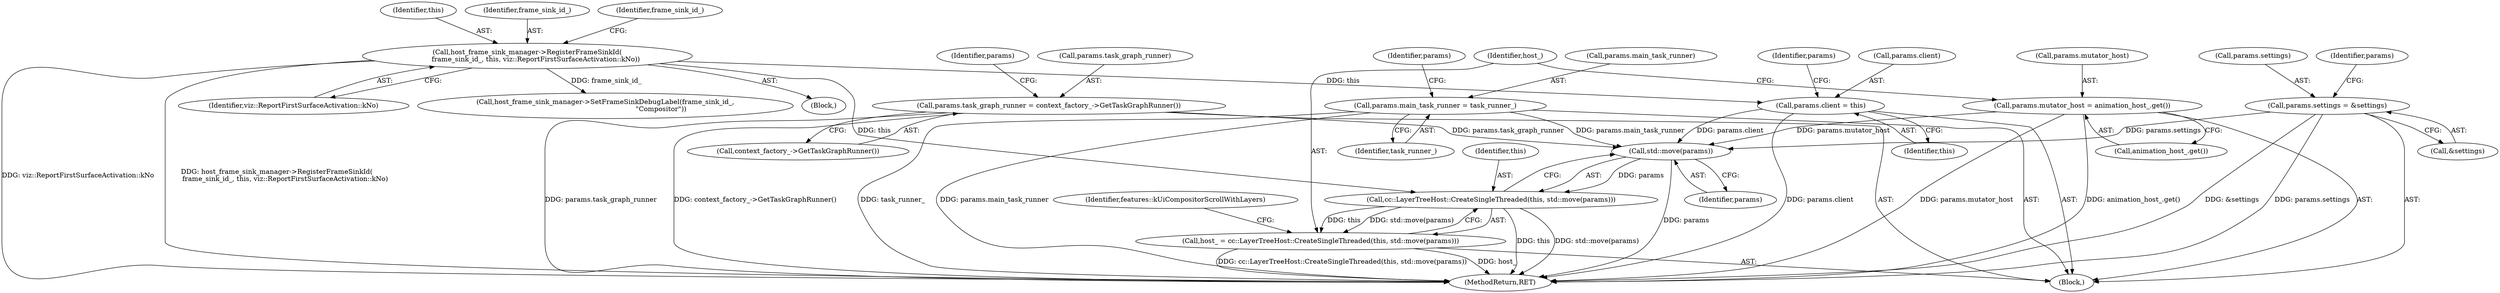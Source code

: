 digraph "0_Chrome_0d68cbd77addd38909101f76847deea56de00524@API" {
"1000403" [label="(Call,std::move(params))"];
"1000383" [label="(Call,params.settings = &settings)"];
"1000378" [label="(Call,params.task_graph_runner = context_factory_->GetTaskGraphRunner())"];
"1000389" [label="(Call,params.main_task_runner = task_runner_)"];
"1000373" [label="(Call,params.client = this)"];
"1000112" [label="(Call,host_frame_sink_manager->RegisterFrameSinkId(\n        frame_sink_id_, this, viz::ReportFirstSurfaceActivation::kNo))"];
"1000394" [label="(Call,params.mutator_host = animation_host_.get())"];
"1000401" [label="(Call,cc::LayerTreeHost::CreateSingleThreaded(this, std::move(params)))"];
"1000399" [label="(Call,host_ = cc::LayerTreeHost::CreateSingleThreaded(this, std::move(params)))"];
"1000379" [label="(Call,params.task_graph_runner)"];
"1000383" [label="(Call,params.settings = &settings)"];
"1000104" [label="(Block,)"];
"1000394" [label="(Call,params.mutator_host = animation_host_.get())"];
"1000393" [label="(Identifier,task_runner_)"];
"1000382" [label="(Call,context_factory_->GetTaskGraphRunner())"];
"1000107" [label="(Block,)"];
"1000373" [label="(Call,params.client = this)"];
"1000114" [label="(Identifier,this)"];
"1000113" [label="(Identifier,frame_sink_id_)"];
"1000112" [label="(Call,host_frame_sink_manager->RegisterFrameSinkId(\n        frame_sink_id_, this, viz::ReportFirstSurfaceActivation::kNo))"];
"1000399" [label="(Call,host_ = cc::LayerTreeHost::CreateSingleThreaded(this, std::move(params)))"];
"1000402" [label="(Identifier,this)"];
"1000380" [label="(Identifier,params)"];
"1000115" [label="(Identifier,viz::ReportFirstSurfaceActivation::kNo)"];
"1000401" [label="(Call,cc::LayerTreeHost::CreateSingleThreaded(this, std::move(params)))"];
"1000116" [label="(Call,host_frame_sink_manager->SetFrameSinkDebugLabel(frame_sink_id_,\n                                                    \"Compositor\"))"];
"1000378" [label="(Call,params.task_graph_runner = context_factory_->GetTaskGraphRunner())"];
"1000395" [label="(Call,params.mutator_host)"];
"1000437" [label="(MethodReturn,RET)"];
"1000404" [label="(Identifier,params)"];
"1000391" [label="(Identifier,params)"];
"1000390" [label="(Call,params.main_task_runner)"];
"1000403" [label="(Call,std::move(params))"];
"1000384" [label="(Call,params.settings)"];
"1000117" [label="(Identifier,frame_sink_id_)"];
"1000374" [label="(Call,params.client)"];
"1000377" [label="(Identifier,this)"];
"1000408" [label="(Identifier,features::kUiCompositorScrollWithLayers)"];
"1000398" [label="(Call,animation_host_.get())"];
"1000387" [label="(Call,&settings)"];
"1000385" [label="(Identifier,params)"];
"1000396" [label="(Identifier,params)"];
"1000389" [label="(Call,params.main_task_runner = task_runner_)"];
"1000400" [label="(Identifier,host_)"];
"1000403" -> "1000401"  [label="AST: "];
"1000403" -> "1000404"  [label="CFG: "];
"1000404" -> "1000403"  [label="AST: "];
"1000401" -> "1000403"  [label="CFG: "];
"1000403" -> "1000437"  [label="DDG: params"];
"1000403" -> "1000401"  [label="DDG: params"];
"1000383" -> "1000403"  [label="DDG: params.settings"];
"1000378" -> "1000403"  [label="DDG: params.task_graph_runner"];
"1000389" -> "1000403"  [label="DDG: params.main_task_runner"];
"1000373" -> "1000403"  [label="DDG: params.client"];
"1000394" -> "1000403"  [label="DDG: params.mutator_host"];
"1000383" -> "1000104"  [label="AST: "];
"1000383" -> "1000387"  [label="CFG: "];
"1000384" -> "1000383"  [label="AST: "];
"1000387" -> "1000383"  [label="AST: "];
"1000391" -> "1000383"  [label="CFG: "];
"1000383" -> "1000437"  [label="DDG: params.settings"];
"1000383" -> "1000437"  [label="DDG: &settings"];
"1000378" -> "1000104"  [label="AST: "];
"1000378" -> "1000382"  [label="CFG: "];
"1000379" -> "1000378"  [label="AST: "];
"1000382" -> "1000378"  [label="AST: "];
"1000385" -> "1000378"  [label="CFG: "];
"1000378" -> "1000437"  [label="DDG: params.task_graph_runner"];
"1000378" -> "1000437"  [label="DDG: context_factory_->GetTaskGraphRunner()"];
"1000389" -> "1000104"  [label="AST: "];
"1000389" -> "1000393"  [label="CFG: "];
"1000390" -> "1000389"  [label="AST: "];
"1000393" -> "1000389"  [label="AST: "];
"1000396" -> "1000389"  [label="CFG: "];
"1000389" -> "1000437"  [label="DDG: task_runner_"];
"1000389" -> "1000437"  [label="DDG: params.main_task_runner"];
"1000373" -> "1000104"  [label="AST: "];
"1000373" -> "1000377"  [label="CFG: "];
"1000374" -> "1000373"  [label="AST: "];
"1000377" -> "1000373"  [label="AST: "];
"1000380" -> "1000373"  [label="CFG: "];
"1000373" -> "1000437"  [label="DDG: params.client"];
"1000112" -> "1000373"  [label="DDG: this"];
"1000112" -> "1000107"  [label="AST: "];
"1000112" -> "1000115"  [label="CFG: "];
"1000113" -> "1000112"  [label="AST: "];
"1000114" -> "1000112"  [label="AST: "];
"1000115" -> "1000112"  [label="AST: "];
"1000117" -> "1000112"  [label="CFG: "];
"1000112" -> "1000437"  [label="DDG: viz::ReportFirstSurfaceActivation::kNo"];
"1000112" -> "1000437"  [label="DDG: host_frame_sink_manager->RegisterFrameSinkId(\n        frame_sink_id_, this, viz::ReportFirstSurfaceActivation::kNo)"];
"1000112" -> "1000116"  [label="DDG: frame_sink_id_"];
"1000112" -> "1000401"  [label="DDG: this"];
"1000394" -> "1000104"  [label="AST: "];
"1000394" -> "1000398"  [label="CFG: "];
"1000395" -> "1000394"  [label="AST: "];
"1000398" -> "1000394"  [label="AST: "];
"1000400" -> "1000394"  [label="CFG: "];
"1000394" -> "1000437"  [label="DDG: animation_host_.get()"];
"1000394" -> "1000437"  [label="DDG: params.mutator_host"];
"1000401" -> "1000399"  [label="AST: "];
"1000402" -> "1000401"  [label="AST: "];
"1000399" -> "1000401"  [label="CFG: "];
"1000401" -> "1000437"  [label="DDG: this"];
"1000401" -> "1000437"  [label="DDG: std::move(params)"];
"1000401" -> "1000399"  [label="DDG: this"];
"1000401" -> "1000399"  [label="DDG: std::move(params)"];
"1000399" -> "1000104"  [label="AST: "];
"1000400" -> "1000399"  [label="AST: "];
"1000408" -> "1000399"  [label="CFG: "];
"1000399" -> "1000437"  [label="DDG: cc::LayerTreeHost::CreateSingleThreaded(this, std::move(params))"];
"1000399" -> "1000437"  [label="DDG: host_"];
}
